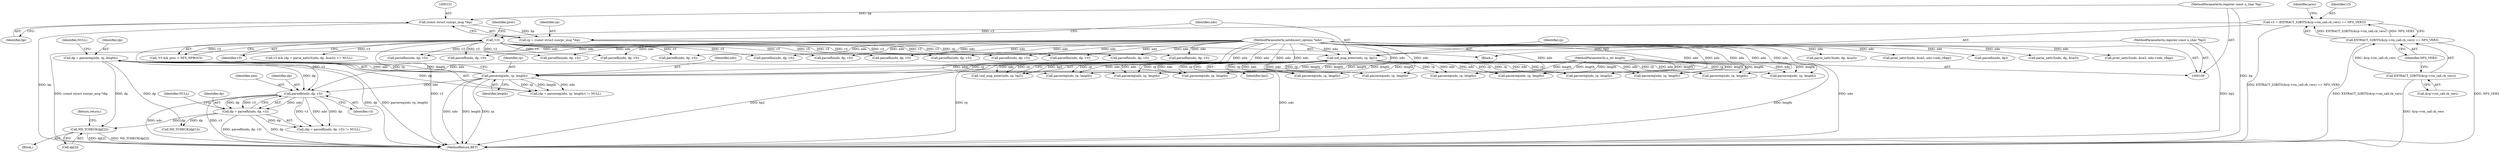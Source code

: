 digraph "0_tcpdump_19d25dd8781620cd41bf178a5e2e27fc1cf242d0_0@array" {
"1000394" [label="(Call,ND_TCHECK(dp[2]))"];
"1000375" [label="(Call,dp = parsereq(ndo, rp, length))"];
"1000377" [label="(Call,parsereq(ndo, rp, length))"];
"1000135" [label="(Call,xid_map_enter(ndo, rp, bp2))"];
"1000107" [label="(MethodParameterIn,netdissect_options *ndo)"];
"1000128" [label="(Call,rp = (const struct sunrpc_msg *)bp)"];
"1000130" [label="(Call,(const struct sunrpc_msg *)bp)"];
"1000108" [label="(MethodParameterIn,register const u_char *bp)"];
"1000110" [label="(MethodParameterIn,register const u_char *bp2)"];
"1000109" [label="(MethodParameterIn,u_int length)"];
"1000383" [label="(Call,dp = parsefh(ndo, dp, v3))"];
"1000385" [label="(Call,parsefh(ndo, dp, v3))"];
"1000162" [label="(Call,!v3)"];
"1000140" [label="(Call,v3 = (EXTRACT_32BITS(&rp->rm_call.cb_vers) == NFS_VER3))"];
"1000142" [label="(Call,EXTRACT_32BITS(&rp->rm_call.cb_vers) == NFS_VER3)"];
"1000143" [label="(Call,EXTRACT_32BITS(&rp->rm_call.cb_vers))"];
"1000388" [label="(Identifier,v3)"];
"1000813" [label="(Call,parsefh(ndo, dp, v3))"];
"1000201" [label="(Call,parsefh(ndo, dp, v3))"];
"1000521" [label="(Call,parsefhn(ndo, dp, v3))"];
"1000134" [label="(Call,!xid_map_enter(ndo, rp, bp2))"];
"1000137" [label="(Identifier,rp)"];
"1000866" [label="(Call,parsefh(ndo, dp, v3))"];
"1000705" [label="(Call,parsereq(ndo, rp, length))"];
"1000136" [label="(Identifier,ndo)"];
"1000143" [label="(Call,EXTRACT_32BITS(&rp->rm_call.cb_vers))"];
"1000692" [label="(Call,parsefhn(ndo, dp, v3))"];
"1000380" [label="(Identifier,length)"];
"1000224" [label="(Call,parsefhn(ndo, dp, v3))"];
"1000385" [label="(Call,parsefh(ndo, dp, v3))"];
"1000393" [label="(Block,)"];
"1000107" [label="(MethodParameterIn,netdissect_options *ndo)"];
"1000738" [label="(Call,parsereq(ndo, rp, length))"];
"1000420" [label="(Return,return;)"];
"1000374" [label="(Call,(dp = parsereq(ndo, rp, length)) != NULL)"];
"1000513" [label="(Call,parsereq(ndo, rp, length))"];
"1000672" [label="(Call,parsereq(ndo, rp, length))"];
"1000245" [label="(Call,parsefh(ndo, dp, v3))"];
"1000537" [label="(Call,parse_sattr3(ndo, dp, &sa3))"];
"1000657" [label="(Call,print_sattr3(ndo, &sa3, ndo->ndo_vflag))"];
"1000165" [label="(Identifier,proc)"];
"1000161" [label="(Call,!v3 && proc < NFS_NPROCS)"];
"1000132" [label="(Identifier,bp)"];
"1000680" [label="(Call,parsefhn(ndo, dp, v3))"];
"1000144" [label="(Call,&rp->rm_call.cb_vers)"];
"1000111" [label="(Block,)"];
"1000376" [label="(Identifier,dp)"];
"1000572" [label="(Call,parsereq(ndo, rp, length))"];
"1000142" [label="(Call,EXTRACT_32BITS(&rp->rm_call.cb_vers) == NFS_VER3)"];
"1000713" [label="(Call,parsefh(ndo, dp, v3))"];
"1000195" [label="(Call,parsereq(ndo, rp, length))"];
"1000163" [label="(Identifier,v3)"];
"1000546" [label="(Call,parsefn(ndo, dp))"];
"1000110" [label="(MethodParameterIn,register const u_char *bp2)"];
"1000237" [label="(Call,parsereq(ndo, rp, length))"];
"1000580" [label="(Call,parsefhn(ndo, dp, v3))"];
"1000375" [label="(Call,dp = parsereq(ndo, rp, length))"];
"1000858" [label="(Call,parsereq(ndo, rp, length))"];
"1000725" [label="(Call,parsefhn(ndo, dp, v3))"];
"1000382" [label="(Call,(dp = parsefh(ndo, dp, v3)) != NULL)"];
"1000152" [label="(Identifier,proc)"];
"1000377" [label="(Call,parsereq(ndo, rp, length))"];
"1000381" [label="(Identifier,NULL)"];
"1000150" [label="(Identifier,NFS_VER3)"];
"1000379" [label="(Identifier,rp)"];
"1000436" [label="(Call,parsefh(ndo, dp, v3))"];
"1000746" [label="(Call,parsefh(ndo, dp, v3))"];
"1000108" [label="(MethodParameterIn,register const u_char *bp)"];
"1000389" [label="(Identifier,NULL)"];
"1000140" [label="(Call,v3 = (EXTRACT_32BITS(&rp->rm_call.cb_vers) == NFS_VER3))"];
"1000141" [label="(Identifier,v3)"];
"1000890" [label="(MethodReturn,RET)"];
"1000395" [label="(Call,dp[2])"];
"1000135" [label="(Call,xid_map_enter(ndo, rp, bp2))"];
"1000601" [label="(Call,parse_sattr3(ndo, dp, &sa3))"];
"1000378" [label="(Identifier,ndo)"];
"1000218" [label="(Call,parsereq(ndo, rp, length))"];
"1000557" [label="(Call,print_sattr3(ndo, &sa3, ndo->ndo_vflag))"];
"1000129" [label="(Identifier,rp)"];
"1000386" [label="(Identifier,ndo)"];
"1000400" [label="(Call,ND_TCHECK(dp[1]))"];
"1000162" [label="(Call,!v3)"];
"1000532" [label="(Call,v3 && (dp = parse_sattr3(ndo, dp, &sa3)) == NULL)"];
"1000138" [label="(Identifier,bp2)"];
"1000384" [label="(Identifier,dp)"];
"1000383" [label="(Call,dp = parsefh(ndo, dp, v3))"];
"1000109" [label="(MethodParameterIn,u_int length)"];
"1000805" [label="(Call,parsereq(ndo, rp, length))"];
"1000428" [label="(Call,parsereq(ndo, rp, length))"];
"1000130" [label="(Call,(const struct sunrpc_msg *)bp)"];
"1000128" [label="(Call,rp = (const struct sunrpc_msg *)bp)"];
"1000394" [label="(Call,ND_TCHECK(dp[2]))"];
"1000387" [label="(Identifier,dp)"];
"1000394" -> "1000393"  [label="AST: "];
"1000394" -> "1000395"  [label="CFG: "];
"1000395" -> "1000394"  [label="AST: "];
"1000420" -> "1000394"  [label="CFG: "];
"1000394" -> "1000890"  [label="DDG: ND_TCHECK(dp[2])"];
"1000394" -> "1000890"  [label="DDG: dp[2]"];
"1000375" -> "1000394"  [label="DDG: dp"];
"1000383" -> "1000394"  [label="DDG: dp"];
"1000375" -> "1000374"  [label="AST: "];
"1000375" -> "1000377"  [label="CFG: "];
"1000376" -> "1000375"  [label="AST: "];
"1000377" -> "1000375"  [label="AST: "];
"1000381" -> "1000375"  [label="CFG: "];
"1000375" -> "1000890"  [label="DDG: dp"];
"1000375" -> "1000890"  [label="DDG: parsereq(ndo, rp, length)"];
"1000375" -> "1000374"  [label="DDG: dp"];
"1000377" -> "1000375"  [label="DDG: ndo"];
"1000377" -> "1000375"  [label="DDG: rp"];
"1000377" -> "1000375"  [label="DDG: length"];
"1000375" -> "1000385"  [label="DDG: dp"];
"1000375" -> "1000400"  [label="DDG: dp"];
"1000377" -> "1000380"  [label="CFG: "];
"1000378" -> "1000377"  [label="AST: "];
"1000379" -> "1000377"  [label="AST: "];
"1000380" -> "1000377"  [label="AST: "];
"1000377" -> "1000890"  [label="DDG: length"];
"1000377" -> "1000890"  [label="DDG: rp"];
"1000377" -> "1000890"  [label="DDG: ndo"];
"1000377" -> "1000374"  [label="DDG: ndo"];
"1000377" -> "1000374"  [label="DDG: rp"];
"1000377" -> "1000374"  [label="DDG: length"];
"1000135" -> "1000377"  [label="DDG: ndo"];
"1000135" -> "1000377"  [label="DDG: rp"];
"1000107" -> "1000377"  [label="DDG: ndo"];
"1000109" -> "1000377"  [label="DDG: length"];
"1000377" -> "1000385"  [label="DDG: ndo"];
"1000135" -> "1000134"  [label="AST: "];
"1000135" -> "1000138"  [label="CFG: "];
"1000136" -> "1000135"  [label="AST: "];
"1000137" -> "1000135"  [label="AST: "];
"1000138" -> "1000135"  [label="AST: "];
"1000134" -> "1000135"  [label="CFG: "];
"1000135" -> "1000890"  [label="DDG: ndo"];
"1000135" -> "1000890"  [label="DDG: bp2"];
"1000135" -> "1000890"  [label="DDG: rp"];
"1000135" -> "1000134"  [label="DDG: ndo"];
"1000135" -> "1000134"  [label="DDG: rp"];
"1000135" -> "1000134"  [label="DDG: bp2"];
"1000107" -> "1000135"  [label="DDG: ndo"];
"1000128" -> "1000135"  [label="DDG: rp"];
"1000110" -> "1000135"  [label="DDG: bp2"];
"1000135" -> "1000195"  [label="DDG: ndo"];
"1000135" -> "1000195"  [label="DDG: rp"];
"1000135" -> "1000218"  [label="DDG: ndo"];
"1000135" -> "1000218"  [label="DDG: rp"];
"1000135" -> "1000237"  [label="DDG: ndo"];
"1000135" -> "1000237"  [label="DDG: rp"];
"1000135" -> "1000428"  [label="DDG: ndo"];
"1000135" -> "1000428"  [label="DDG: rp"];
"1000135" -> "1000513"  [label="DDG: ndo"];
"1000135" -> "1000513"  [label="DDG: rp"];
"1000135" -> "1000572"  [label="DDG: ndo"];
"1000135" -> "1000572"  [label="DDG: rp"];
"1000135" -> "1000672"  [label="DDG: ndo"];
"1000135" -> "1000672"  [label="DDG: rp"];
"1000135" -> "1000705"  [label="DDG: ndo"];
"1000135" -> "1000705"  [label="DDG: rp"];
"1000135" -> "1000738"  [label="DDG: ndo"];
"1000135" -> "1000738"  [label="DDG: rp"];
"1000135" -> "1000805"  [label="DDG: ndo"];
"1000135" -> "1000805"  [label="DDG: rp"];
"1000135" -> "1000858"  [label="DDG: ndo"];
"1000135" -> "1000858"  [label="DDG: rp"];
"1000107" -> "1000106"  [label="AST: "];
"1000107" -> "1000890"  [label="DDG: ndo"];
"1000107" -> "1000195"  [label="DDG: ndo"];
"1000107" -> "1000201"  [label="DDG: ndo"];
"1000107" -> "1000218"  [label="DDG: ndo"];
"1000107" -> "1000224"  [label="DDG: ndo"];
"1000107" -> "1000237"  [label="DDG: ndo"];
"1000107" -> "1000245"  [label="DDG: ndo"];
"1000107" -> "1000385"  [label="DDG: ndo"];
"1000107" -> "1000428"  [label="DDG: ndo"];
"1000107" -> "1000436"  [label="DDG: ndo"];
"1000107" -> "1000513"  [label="DDG: ndo"];
"1000107" -> "1000521"  [label="DDG: ndo"];
"1000107" -> "1000537"  [label="DDG: ndo"];
"1000107" -> "1000546"  [label="DDG: ndo"];
"1000107" -> "1000557"  [label="DDG: ndo"];
"1000107" -> "1000572"  [label="DDG: ndo"];
"1000107" -> "1000580"  [label="DDG: ndo"];
"1000107" -> "1000601"  [label="DDG: ndo"];
"1000107" -> "1000657"  [label="DDG: ndo"];
"1000107" -> "1000672"  [label="DDG: ndo"];
"1000107" -> "1000680"  [label="DDG: ndo"];
"1000107" -> "1000692"  [label="DDG: ndo"];
"1000107" -> "1000705"  [label="DDG: ndo"];
"1000107" -> "1000713"  [label="DDG: ndo"];
"1000107" -> "1000725"  [label="DDG: ndo"];
"1000107" -> "1000738"  [label="DDG: ndo"];
"1000107" -> "1000746"  [label="DDG: ndo"];
"1000107" -> "1000805"  [label="DDG: ndo"];
"1000107" -> "1000813"  [label="DDG: ndo"];
"1000107" -> "1000858"  [label="DDG: ndo"];
"1000107" -> "1000866"  [label="DDG: ndo"];
"1000128" -> "1000111"  [label="AST: "];
"1000128" -> "1000130"  [label="CFG: "];
"1000129" -> "1000128"  [label="AST: "];
"1000130" -> "1000128"  [label="AST: "];
"1000136" -> "1000128"  [label="CFG: "];
"1000128" -> "1000890"  [label="DDG: (const struct sunrpc_msg *)bp"];
"1000130" -> "1000128"  [label="DDG: bp"];
"1000130" -> "1000132"  [label="CFG: "];
"1000131" -> "1000130"  [label="AST: "];
"1000132" -> "1000130"  [label="AST: "];
"1000130" -> "1000890"  [label="DDG: bp"];
"1000108" -> "1000130"  [label="DDG: bp"];
"1000108" -> "1000106"  [label="AST: "];
"1000108" -> "1000890"  [label="DDG: bp"];
"1000110" -> "1000106"  [label="AST: "];
"1000110" -> "1000890"  [label="DDG: bp2"];
"1000109" -> "1000106"  [label="AST: "];
"1000109" -> "1000890"  [label="DDG: length"];
"1000109" -> "1000195"  [label="DDG: length"];
"1000109" -> "1000218"  [label="DDG: length"];
"1000109" -> "1000237"  [label="DDG: length"];
"1000109" -> "1000428"  [label="DDG: length"];
"1000109" -> "1000513"  [label="DDG: length"];
"1000109" -> "1000572"  [label="DDG: length"];
"1000109" -> "1000672"  [label="DDG: length"];
"1000109" -> "1000705"  [label="DDG: length"];
"1000109" -> "1000738"  [label="DDG: length"];
"1000109" -> "1000805"  [label="DDG: length"];
"1000109" -> "1000858"  [label="DDG: length"];
"1000383" -> "1000382"  [label="AST: "];
"1000383" -> "1000385"  [label="CFG: "];
"1000384" -> "1000383"  [label="AST: "];
"1000385" -> "1000383"  [label="AST: "];
"1000389" -> "1000383"  [label="CFG: "];
"1000383" -> "1000890"  [label="DDG: dp"];
"1000383" -> "1000890"  [label="DDG: parsefh(ndo, dp, v3)"];
"1000383" -> "1000382"  [label="DDG: dp"];
"1000385" -> "1000383"  [label="DDG: ndo"];
"1000385" -> "1000383"  [label="DDG: dp"];
"1000385" -> "1000383"  [label="DDG: v3"];
"1000383" -> "1000400"  [label="DDG: dp"];
"1000385" -> "1000388"  [label="CFG: "];
"1000386" -> "1000385"  [label="AST: "];
"1000387" -> "1000385"  [label="AST: "];
"1000388" -> "1000385"  [label="AST: "];
"1000385" -> "1000890"  [label="DDG: v3"];
"1000385" -> "1000890"  [label="DDG: ndo"];
"1000385" -> "1000382"  [label="DDG: ndo"];
"1000385" -> "1000382"  [label="DDG: dp"];
"1000385" -> "1000382"  [label="DDG: v3"];
"1000162" -> "1000385"  [label="DDG: v3"];
"1000162" -> "1000161"  [label="AST: "];
"1000162" -> "1000163"  [label="CFG: "];
"1000163" -> "1000162"  [label="AST: "];
"1000165" -> "1000162"  [label="CFG: "];
"1000161" -> "1000162"  [label="CFG: "];
"1000162" -> "1000890"  [label="DDG: v3"];
"1000162" -> "1000161"  [label="DDG: v3"];
"1000140" -> "1000162"  [label="DDG: v3"];
"1000162" -> "1000201"  [label="DDG: v3"];
"1000162" -> "1000224"  [label="DDG: v3"];
"1000162" -> "1000245"  [label="DDG: v3"];
"1000162" -> "1000436"  [label="DDG: v3"];
"1000162" -> "1000521"  [label="DDG: v3"];
"1000162" -> "1000532"  [label="DDG: v3"];
"1000162" -> "1000580"  [label="DDG: v3"];
"1000162" -> "1000680"  [label="DDG: v3"];
"1000162" -> "1000692"  [label="DDG: v3"];
"1000162" -> "1000713"  [label="DDG: v3"];
"1000162" -> "1000725"  [label="DDG: v3"];
"1000162" -> "1000746"  [label="DDG: v3"];
"1000162" -> "1000813"  [label="DDG: v3"];
"1000162" -> "1000866"  [label="DDG: v3"];
"1000140" -> "1000111"  [label="AST: "];
"1000140" -> "1000142"  [label="CFG: "];
"1000141" -> "1000140"  [label="AST: "];
"1000142" -> "1000140"  [label="AST: "];
"1000152" -> "1000140"  [label="CFG: "];
"1000140" -> "1000890"  [label="DDG: EXTRACT_32BITS(&rp->rm_call.cb_vers) == NFS_VER3"];
"1000142" -> "1000140"  [label="DDG: EXTRACT_32BITS(&rp->rm_call.cb_vers)"];
"1000142" -> "1000140"  [label="DDG: NFS_VER3"];
"1000142" -> "1000150"  [label="CFG: "];
"1000143" -> "1000142"  [label="AST: "];
"1000150" -> "1000142"  [label="AST: "];
"1000142" -> "1000890"  [label="DDG: EXTRACT_32BITS(&rp->rm_call.cb_vers)"];
"1000142" -> "1000890"  [label="DDG: NFS_VER3"];
"1000143" -> "1000142"  [label="DDG: &rp->rm_call.cb_vers"];
"1000143" -> "1000144"  [label="CFG: "];
"1000144" -> "1000143"  [label="AST: "];
"1000150" -> "1000143"  [label="CFG: "];
"1000143" -> "1000890"  [label="DDG: &rp->rm_call.cb_vers"];
}
